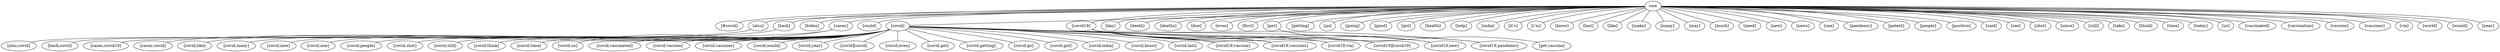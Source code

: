 graph my_graph {
root -- "[#covid]";
root -- "[also]";
root -- "[back]";
root -- "[biden]";
root -- "[cases]";
root -- "[could]";
root -- "[covid]";
root -- "[covid19]";
root -- "[day]";
root -- "[death]";
root -- "[deaths]";
root -- "[due]";
root -- "[even]";
root -- "[first]";
root -- "[get]";
root -- "[getting]";
root -- "[go]";
root -- "[going]";
root -- "[good]";
root -- "[got]";
root -- "[health]";
root -- "[help]";
root -- "[india]";
root -- "[it’s]";
root -- "[i’m]";
root -- "[know]";
root -- "[last]";
root -- "[like]";
root -- "[make]";
root -- "[many]";
root -- "[may]";
root -- "[much]";
root -- "[need]";
root -- "[new]";
root -- "[news]";
root -- "[one]";
root -- "[pandemic]";
root -- "[patent]";
root -- "[people]";
root -- "[positive]";
root -- "[said]";
root -- "[see]";
root -- "[shot]";
root -- "[since]";
root -- "[still]";
root -- "[take]";
root -- "[think]";
root -- "[time]";
root -- "[today]";
root -- "[us]";
root -- "[vaccinated]";
root -- "[vaccination]";
root -- "[vaccine]";
root -- "[vaccines]";
root -- "[via]";
root -- "[world]";
root -- "[would]";
root -- "[year]";
"[#covid]";
"[also]";
"[also]" -- "[also,covid]";
"[back]";
"[back]" -- "[back,covid]";
"[biden]";
"[cases]";
"[cases]" -- "[cases,covid]";
"[cases]" -- "[cases,covid19]";
"[could]";
"[covid]";
"[covid]" -- "[covid][covid]";
"[covid]" -- "[covid,even]";
"[covid]" -- "[covid,get]";
"[covid]" -- "[covid,getting]";
"[covid]" -- "[covid,go]";
"[covid]" -- "[covid,got]";
"[covid]" -- "[covid,india]";
"[covid]" -- "[covid,know]";
"[covid]" -- "[covid,last]";
"[covid]" -- "[covid,like]";
"[covid]" -- "[covid,many]";
"[covid]" -- "[covid,new]";
"[covid]" -- "[covid,one]";
"[covid]" -- "[covid,people]";
"[covid]" -- "[covid,shot]";
"[covid]" -- "[covid,still]";
"[covid]" -- "[covid,think]";
"[covid]" -- "[covid,time]";
"[covid]" -- "[covid,us]";
"[covid]" -- "[covid,vaccinated]";
"[covid]" -- "[covid,vaccine]";
"[covid]" -- "[covid,vaccines]";
"[covid]" -- "[covid,would]";
"[covid]" -- "[covid,year]";
"[covid]" -- "[covid19][covid19]";
"[covid]" -- "[covid19,new]";
"[covid]" -- "[covid19,pandemic]";
"[covid]" -- "[covid19,vaccine]";
"[covid]" -- "[covid19,vaccines]";
"[covid]" -- "[covid19,via]";
"[covid19]";
"[covid19]" -- "[covid19][covid19]";
"[covid19]" -- "[covid19,new]";
"[covid19]" -- "[covid19,pandemic]";
"[covid19]" -- "[covid19,vaccine]";
"[covid19]" -- "[covid19,vaccines]";
"[covid19]" -- "[covid19,via]";
"[day]";
"[death]";
"[deaths]";
"[due]";
"[even]";
"[first]";
"[get]";
"[get]" -- "[get,vaccine]";
"[getting]";
"[go]";
"[going]";
"[good]";
"[got]";
"[health]";
"[help]";
"[india]";
"[it’s]";
"[i’m]";
"[know]";
"[last]";
"[like]";
"[make]";
"[many]";
"[may]";
"[much]";
"[need]";
"[new]";
"[news]";
"[one]";
"[pandemic]";
"[patent]";
"[people]";
"[positive]";
"[said]";
"[see]";
"[shot]";
"[since]";
"[still]";
"[take]";
"[think]";
"[time]";
"[today]";
"[us]";
"[vaccinated]";
"[vaccination]";
"[vaccine]";
"[vaccines]";
"[via]";
"[world]";
"[would]";
"[year]";
"[also,covid]";
"[back,covid]";
"[cases,covid]";
"[cases,covid19]";
"[covid][covid]";
"[covid,even]";
"[covid,get]";
"[covid,getting]";
"[covid,go]";
"[covid,got]";
"[covid,india]";
"[covid,know]";
"[covid,last]";
"[covid,like]";
"[covid,many]";
"[covid,new]";
"[covid,one]";
"[covid,people]";
"[covid,shot]";
"[covid,still]";
"[covid,think]";
"[covid,time]";
"[covid,us]";
"[covid,vaccinated]";
"[covid,vaccine]";
"[covid,vaccines]";
"[covid,would]";
"[covid,year]";
"[covid19][covid19]";
"[covid19,new]";
"[covid19,pandemic]";
"[covid19,vaccine]";
"[covid19,vaccines]";
"[covid19,via]";
"[get,vaccine]";
}

